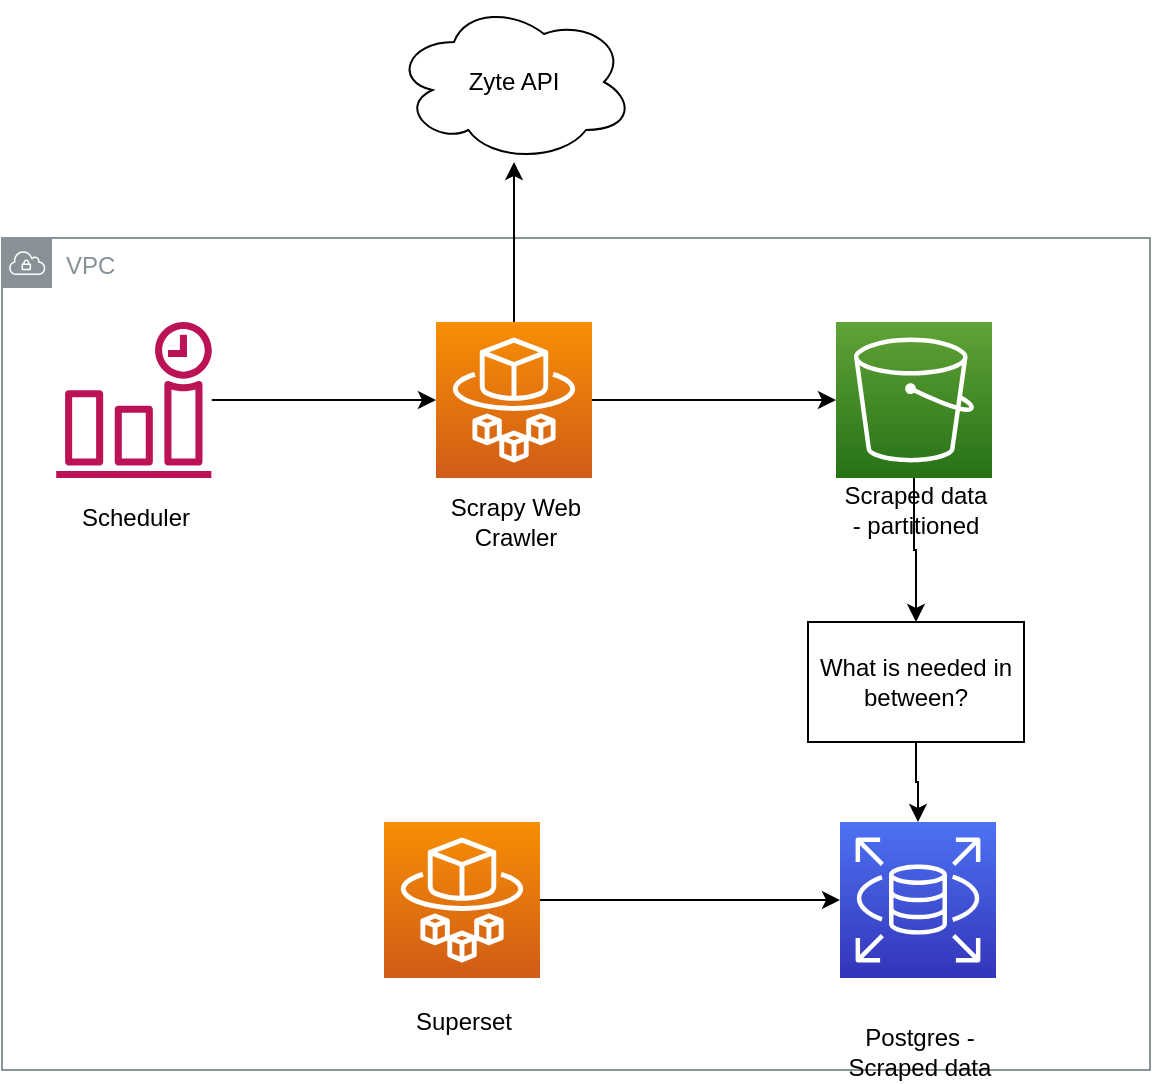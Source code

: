 <mxfile version="14.4.3" type="github">
  <diagram id="zE2T5QdVDX0B46JAluEr" name="Page-1">
    <mxGraphModel dx="1572" dy="846" grid="0" gridSize="10" guides="1" tooltips="1" connect="1" arrows="1" fold="1" page="1" pageScale="1" pageWidth="850" pageHeight="1100" math="0" shadow="0">
      <root>
        <mxCell id="0" />
        <mxCell id="1" parent="0" />
        <mxCell id="NDjCrDajGScM_7M-d5Hn-34" value="VPC" style="outlineConnect=0;gradientColor=none;html=1;whiteSpace=wrap;fontSize=12;fontStyle=0;shape=mxgraph.aws4.group;grIcon=mxgraph.aws4.group_vpc;strokeColor=#879196;fillColor=none;verticalAlign=top;align=left;spacingLeft=30;fontColor=#879196;dashed=0;" vertex="1" parent="1">
          <mxGeometry x="73" y="128" width="574" height="416" as="geometry" />
        </mxCell>
        <mxCell id="NDjCrDajGScM_7M-d5Hn-1" value="Zyte API" style="ellipse;shape=cloud;whiteSpace=wrap;html=1;" vertex="1" parent="1">
          <mxGeometry x="269" y="10" width="120" height="80" as="geometry" />
        </mxCell>
        <mxCell id="NDjCrDajGScM_7M-d5Hn-6" value="" style="group" vertex="1" connectable="0" parent="1">
          <mxGeometry x="290" y="170" width="80" height="110" as="geometry" />
        </mxCell>
        <mxCell id="NDjCrDajGScM_7M-d5Hn-2" value="" style="points=[[0,0,0],[0.25,0,0],[0.5,0,0],[0.75,0,0],[1,0,0],[0,1,0],[0.25,1,0],[0.5,1,0],[0.75,1,0],[1,1,0],[0,0.25,0],[0,0.5,0],[0,0.75,0],[1,0.25,0],[1,0.5,0],[1,0.75,0]];outlineConnect=0;fontColor=#232F3E;gradientColor=#F78E04;gradientDirection=north;fillColor=#D05C17;strokeColor=#ffffff;dashed=0;verticalLabelPosition=bottom;verticalAlign=top;align=center;html=1;fontSize=12;fontStyle=0;aspect=fixed;shape=mxgraph.aws4.resourceIcon;resIcon=mxgraph.aws4.fargate;" vertex="1" parent="NDjCrDajGScM_7M-d5Hn-6">
          <mxGeometry width="78" height="78" as="geometry" />
        </mxCell>
        <mxCell id="NDjCrDajGScM_7M-d5Hn-5" value="&lt;div&gt;Scrapy Web Crawler&lt;br&gt;&lt;/div&gt;" style="text;html=1;strokeColor=none;fillColor=none;align=center;verticalAlign=middle;whiteSpace=wrap;rounded=0;" vertex="1" parent="NDjCrDajGScM_7M-d5Hn-6">
          <mxGeometry y="90" width="80" height="20" as="geometry" />
        </mxCell>
        <mxCell id="NDjCrDajGScM_7M-d5Hn-7" value="" style="edgeStyle=orthogonalEdgeStyle;rounded=0;orthogonalLoop=1;jettySize=auto;html=1;" edge="1" parent="1" source="NDjCrDajGScM_7M-d5Hn-2" target="NDjCrDajGScM_7M-d5Hn-1">
          <mxGeometry relative="1" as="geometry" />
        </mxCell>
        <mxCell id="NDjCrDajGScM_7M-d5Hn-14" value="" style="edgeStyle=orthogonalEdgeStyle;rounded=0;orthogonalLoop=1;jettySize=auto;html=1;entryX=0;entryY=0.5;entryDx=0;entryDy=0;entryPerimeter=0;" edge="1" parent="1" source="NDjCrDajGScM_7M-d5Hn-11" target="NDjCrDajGScM_7M-d5Hn-2">
          <mxGeometry relative="1" as="geometry">
            <mxPoint x="238.068" y="209" as="targetPoint" />
          </mxGeometry>
        </mxCell>
        <mxCell id="NDjCrDajGScM_7M-d5Hn-16" value="" style="edgeStyle=orthogonalEdgeStyle;rounded=0;orthogonalLoop=1;jettySize=auto;html=1;entryX=0;entryY=0.5;entryDx=0;entryDy=0;entryPerimeter=0;" edge="1" parent="1" source="NDjCrDajGScM_7M-d5Hn-2" target="NDjCrDajGScM_7M-d5Hn-9">
          <mxGeometry relative="1" as="geometry">
            <mxPoint x="448" y="209" as="targetPoint" />
          </mxGeometry>
        </mxCell>
        <mxCell id="NDjCrDajGScM_7M-d5Hn-17" value="" style="group" vertex="1" connectable="0" parent="1">
          <mxGeometry x="490" y="170" width="80" height="110" as="geometry" />
        </mxCell>
        <mxCell id="NDjCrDajGScM_7M-d5Hn-9" value="" style="points=[[0,0,0],[0.25,0,0],[0.5,0,0],[0.75,0,0],[1,0,0],[0,1,0],[0.25,1,0],[0.5,1,0],[0.75,1,0],[1,1,0],[0,0.25,0],[0,0.5,0],[0,0.75,0],[1,0.25,0],[1,0.5,0],[1,0.75,0]];outlineConnect=0;fontColor=#232F3E;gradientColor=#60A337;gradientDirection=north;fillColor=#277116;strokeColor=#ffffff;dashed=0;verticalLabelPosition=bottom;verticalAlign=top;align=center;html=1;fontSize=12;fontStyle=0;aspect=fixed;shape=mxgraph.aws4.resourceIcon;resIcon=mxgraph.aws4.s3;" vertex="1" parent="NDjCrDajGScM_7M-d5Hn-17">
          <mxGeometry width="78" height="78" as="geometry" />
        </mxCell>
        <mxCell id="NDjCrDajGScM_7M-d5Hn-10" value="Scraped data - partitioned" style="text;html=1;strokeColor=none;fillColor=none;align=center;verticalAlign=middle;whiteSpace=wrap;rounded=0;" vertex="1" parent="NDjCrDajGScM_7M-d5Hn-17">
          <mxGeometry y="78" width="80" height="32" as="geometry" />
        </mxCell>
        <mxCell id="NDjCrDajGScM_7M-d5Hn-19" value="" style="group" vertex="1" connectable="0" parent="1">
          <mxGeometry x="100" y="170" width="80" height="120" as="geometry" />
        </mxCell>
        <mxCell id="NDjCrDajGScM_7M-d5Hn-11" value="" style="outlineConnect=0;fontColor=#232F3E;gradientColor=none;fillColor=#BC1356;strokeColor=none;dashed=0;verticalLabelPosition=bottom;verticalAlign=top;align=center;html=1;fontSize=12;fontStyle=0;aspect=fixed;pointerEvents=1;shape=mxgraph.aws4.event_time_based;" vertex="1" parent="NDjCrDajGScM_7M-d5Hn-19">
          <mxGeometry width="78" height="78" as="geometry" />
        </mxCell>
        <mxCell id="NDjCrDajGScM_7M-d5Hn-12" value="&lt;div&gt;Scheduler&lt;/div&gt;&lt;div&gt;&lt;br&gt;&lt;/div&gt;" style="text;html=1;strokeColor=none;fillColor=none;align=center;verticalAlign=middle;whiteSpace=wrap;rounded=0;" vertex="1" parent="NDjCrDajGScM_7M-d5Hn-19">
          <mxGeometry y="90" width="80" height="30" as="geometry" />
        </mxCell>
        <mxCell id="NDjCrDajGScM_7M-d5Hn-21" value="&lt;div&gt;Postgres - Scraped data&lt;/div&gt;" style="text;html=1;strokeColor=none;fillColor=none;align=center;verticalAlign=middle;whiteSpace=wrap;rounded=0;" vertex="1" parent="1">
          <mxGeometry x="494" y="520" width="76" height="30" as="geometry" />
        </mxCell>
        <mxCell id="NDjCrDajGScM_7M-d5Hn-22" value="" style="points=[[0,0,0],[0.25,0,0],[0.5,0,0],[0.75,0,0],[1,0,0],[0,1,0],[0.25,1,0],[0.5,1,0],[0.75,1,0],[1,1,0],[0,0.25,0],[0,0.5,0],[0,0.75,0],[1,0.25,0],[1,0.5,0],[1,0.75,0]];outlineConnect=0;fontColor=#232F3E;gradientColor=#4D72F3;gradientDirection=north;fillColor=#3334B9;strokeColor=#ffffff;dashed=0;verticalLabelPosition=bottom;verticalAlign=top;align=center;html=1;fontSize=12;fontStyle=0;aspect=fixed;shape=mxgraph.aws4.resourceIcon;resIcon=mxgraph.aws4.rds;" vertex="1" parent="1">
          <mxGeometry x="492" y="420" width="78" height="78" as="geometry" />
        </mxCell>
        <mxCell id="NDjCrDajGScM_7M-d5Hn-25" value="" style="edgeStyle=orthogonalEdgeStyle;rounded=0;orthogonalLoop=1;jettySize=auto;html=1;" edge="1" parent="1" source="NDjCrDajGScM_7M-d5Hn-23" target="NDjCrDajGScM_7M-d5Hn-22">
          <mxGeometry relative="1" as="geometry" />
        </mxCell>
        <mxCell id="NDjCrDajGScM_7M-d5Hn-23" value="What is needed in between?" style="rounded=0;whiteSpace=wrap;html=1;" vertex="1" parent="1">
          <mxGeometry x="476" y="320" width="108" height="60" as="geometry" />
        </mxCell>
        <mxCell id="NDjCrDajGScM_7M-d5Hn-24" value="" style="edgeStyle=orthogonalEdgeStyle;rounded=0;orthogonalLoop=1;jettySize=auto;html=1;" edge="1" parent="1" source="NDjCrDajGScM_7M-d5Hn-9" target="NDjCrDajGScM_7M-d5Hn-23">
          <mxGeometry relative="1" as="geometry" />
        </mxCell>
        <mxCell id="NDjCrDajGScM_7M-d5Hn-26" value="" style="group" vertex="1" connectable="0" parent="1">
          <mxGeometry x="264" y="420" width="80" height="110" as="geometry" />
        </mxCell>
        <mxCell id="NDjCrDajGScM_7M-d5Hn-27" value="" style="points=[[0,0,0],[0.25,0,0],[0.5,0,0],[0.75,0,0],[1,0,0],[0,1,0],[0.25,1,0],[0.5,1,0],[0.75,1,0],[1,1,0],[0,0.25,0],[0,0.5,0],[0,0.75,0],[1,0.25,0],[1,0.5,0],[1,0.75,0]];outlineConnect=0;fontColor=#232F3E;gradientColor=#F78E04;gradientDirection=north;fillColor=#D05C17;strokeColor=#ffffff;dashed=0;verticalLabelPosition=bottom;verticalAlign=top;align=center;html=1;fontSize=12;fontStyle=0;aspect=fixed;shape=mxgraph.aws4.resourceIcon;resIcon=mxgraph.aws4.fargate;" vertex="1" parent="NDjCrDajGScM_7M-d5Hn-26">
          <mxGeometry width="78" height="78" as="geometry" />
        </mxCell>
        <mxCell id="NDjCrDajGScM_7M-d5Hn-28" value="&lt;div&gt;Superset&lt;/div&gt;" style="text;html=1;strokeColor=none;fillColor=none;align=center;verticalAlign=middle;whiteSpace=wrap;rounded=0;" vertex="1" parent="NDjCrDajGScM_7M-d5Hn-26">
          <mxGeometry y="90" width="80" height="20" as="geometry" />
        </mxCell>
        <mxCell id="NDjCrDajGScM_7M-d5Hn-33" style="edgeStyle=orthogonalEdgeStyle;rounded=0;orthogonalLoop=1;jettySize=auto;html=1;exitX=1;exitY=0.5;exitDx=0;exitDy=0;exitPerimeter=0;" edge="1" parent="1" source="NDjCrDajGScM_7M-d5Hn-27" target="NDjCrDajGScM_7M-d5Hn-22">
          <mxGeometry relative="1" as="geometry" />
        </mxCell>
      </root>
    </mxGraphModel>
  </diagram>
</mxfile>
